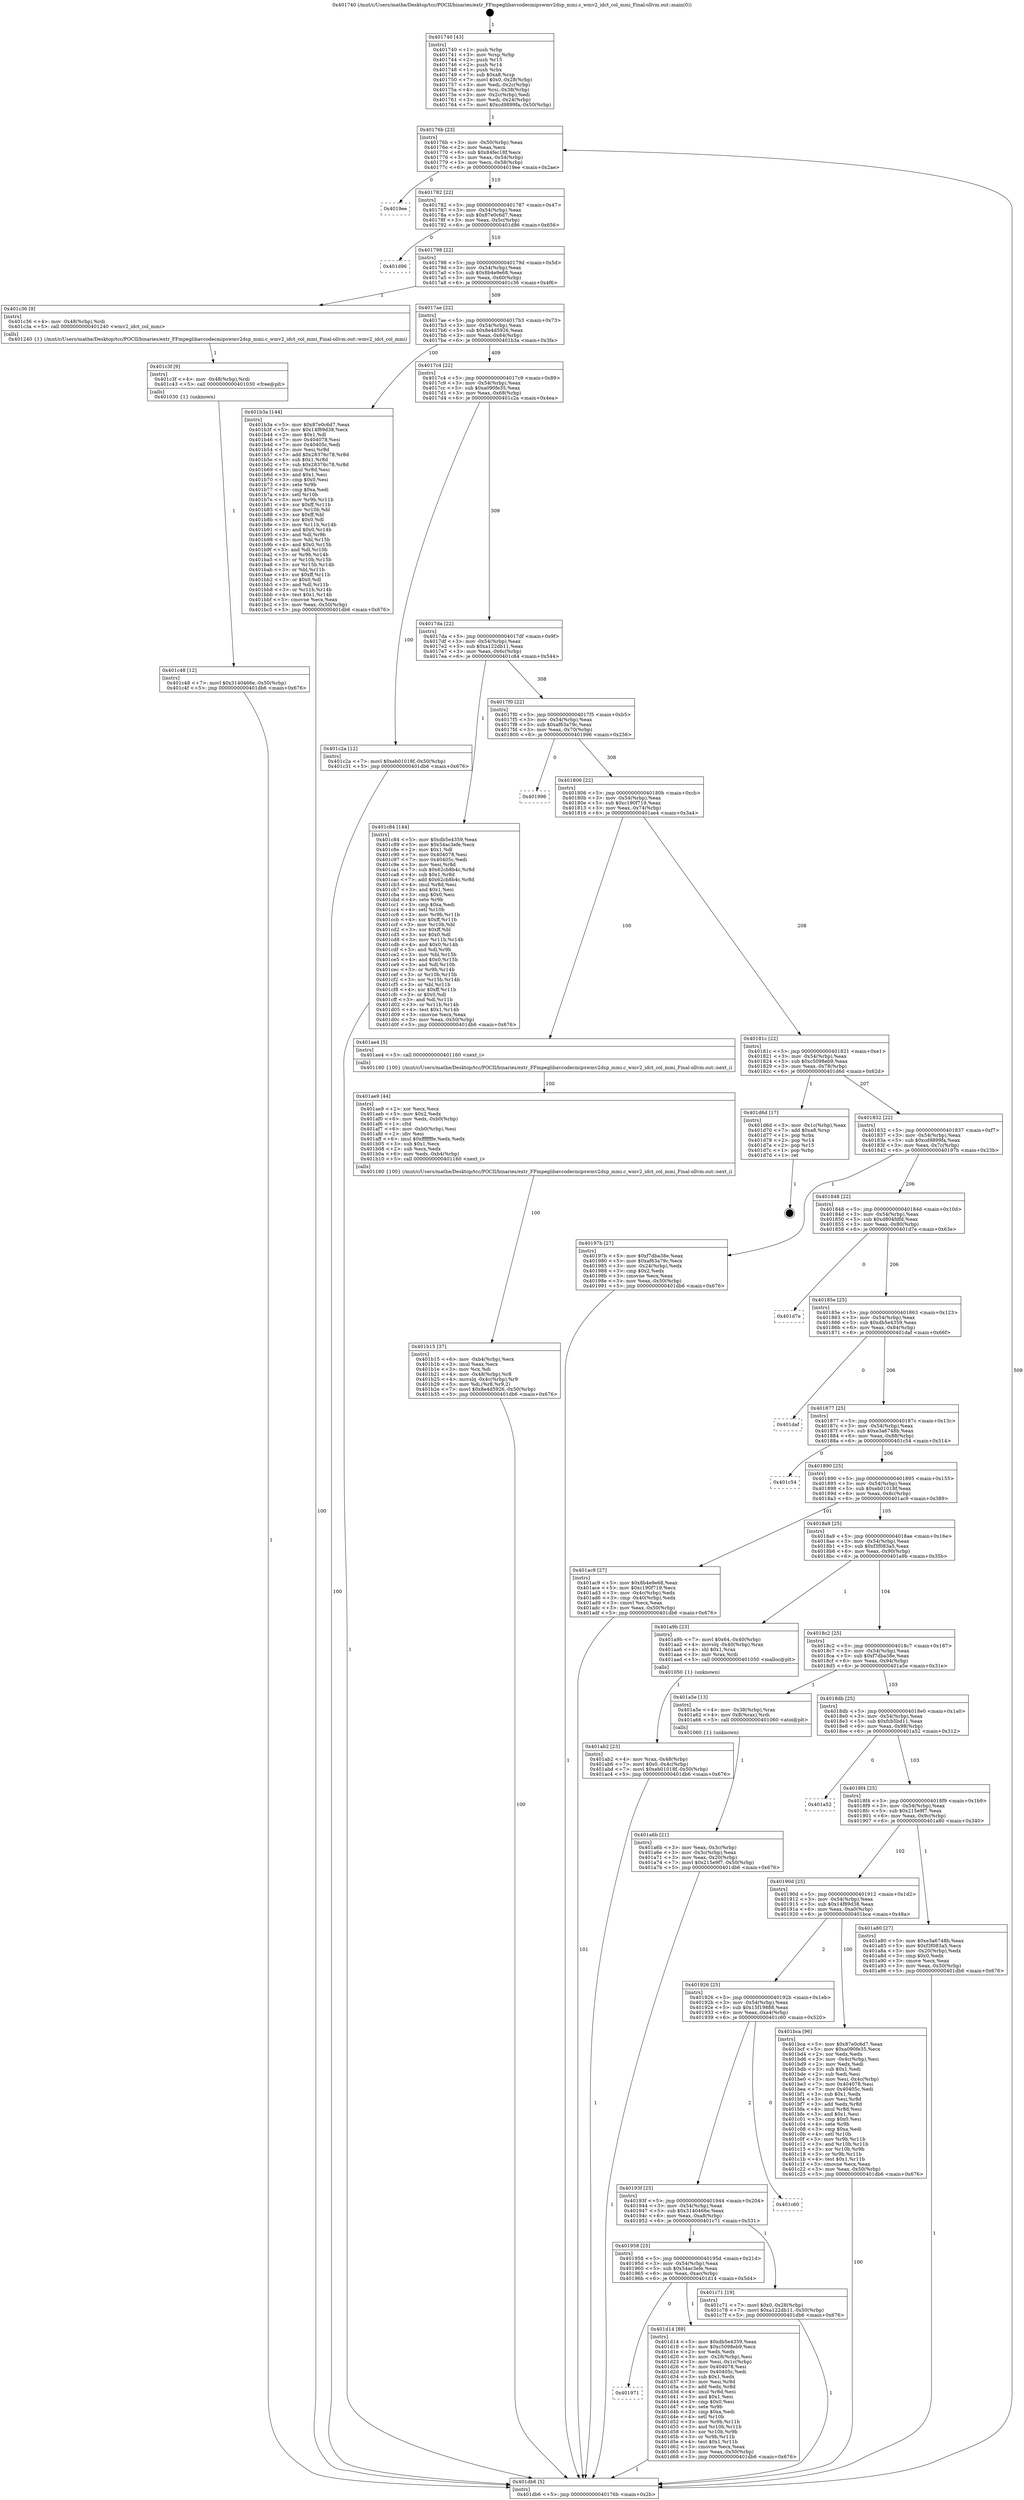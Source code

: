 digraph "0x401740" {
  label = "0x401740 (/mnt/c/Users/mathe/Desktop/tcc/POCII/binaries/extr_FFmpeglibavcodecmipswmv2dsp_mmi.c_wmv2_idct_col_mmi_Final-ollvm.out::main(0))"
  labelloc = "t"
  node[shape=record]

  Entry [label="",width=0.3,height=0.3,shape=circle,fillcolor=black,style=filled]
  "0x40176b" [label="{
     0x40176b [23]\l
     | [instrs]\l
     &nbsp;&nbsp;0x40176b \<+3\>: mov -0x50(%rbp),%eax\l
     &nbsp;&nbsp;0x40176e \<+2\>: mov %eax,%ecx\l
     &nbsp;&nbsp;0x401770 \<+6\>: sub $0x84fec18f,%ecx\l
     &nbsp;&nbsp;0x401776 \<+3\>: mov %eax,-0x54(%rbp)\l
     &nbsp;&nbsp;0x401779 \<+3\>: mov %ecx,-0x58(%rbp)\l
     &nbsp;&nbsp;0x40177c \<+6\>: je 00000000004019ee \<main+0x2ae\>\l
  }"]
  "0x4019ee" [label="{
     0x4019ee\l
  }", style=dashed]
  "0x401782" [label="{
     0x401782 [22]\l
     | [instrs]\l
     &nbsp;&nbsp;0x401782 \<+5\>: jmp 0000000000401787 \<main+0x47\>\l
     &nbsp;&nbsp;0x401787 \<+3\>: mov -0x54(%rbp),%eax\l
     &nbsp;&nbsp;0x40178a \<+5\>: sub $0x87e0c6d7,%eax\l
     &nbsp;&nbsp;0x40178f \<+3\>: mov %eax,-0x5c(%rbp)\l
     &nbsp;&nbsp;0x401792 \<+6\>: je 0000000000401d96 \<main+0x656\>\l
  }"]
  Exit [label="",width=0.3,height=0.3,shape=circle,fillcolor=black,style=filled,peripheries=2]
  "0x401d96" [label="{
     0x401d96\l
  }", style=dashed]
  "0x401798" [label="{
     0x401798 [22]\l
     | [instrs]\l
     &nbsp;&nbsp;0x401798 \<+5\>: jmp 000000000040179d \<main+0x5d\>\l
     &nbsp;&nbsp;0x40179d \<+3\>: mov -0x54(%rbp),%eax\l
     &nbsp;&nbsp;0x4017a0 \<+5\>: sub $0x8b4e9e68,%eax\l
     &nbsp;&nbsp;0x4017a5 \<+3\>: mov %eax,-0x60(%rbp)\l
     &nbsp;&nbsp;0x4017a8 \<+6\>: je 0000000000401c36 \<main+0x4f6\>\l
  }"]
  "0x401971" [label="{
     0x401971\l
  }", style=dashed]
  "0x401c36" [label="{
     0x401c36 [9]\l
     | [instrs]\l
     &nbsp;&nbsp;0x401c36 \<+4\>: mov -0x48(%rbp),%rdi\l
     &nbsp;&nbsp;0x401c3a \<+5\>: call 0000000000401240 \<wmv2_idct_col_mmi\>\l
     | [calls]\l
     &nbsp;&nbsp;0x401240 \{1\} (/mnt/c/Users/mathe/Desktop/tcc/POCII/binaries/extr_FFmpeglibavcodecmipswmv2dsp_mmi.c_wmv2_idct_col_mmi_Final-ollvm.out::wmv2_idct_col_mmi)\l
  }"]
  "0x4017ae" [label="{
     0x4017ae [22]\l
     | [instrs]\l
     &nbsp;&nbsp;0x4017ae \<+5\>: jmp 00000000004017b3 \<main+0x73\>\l
     &nbsp;&nbsp;0x4017b3 \<+3\>: mov -0x54(%rbp),%eax\l
     &nbsp;&nbsp;0x4017b6 \<+5\>: sub $0x8e4d5926,%eax\l
     &nbsp;&nbsp;0x4017bb \<+3\>: mov %eax,-0x64(%rbp)\l
     &nbsp;&nbsp;0x4017be \<+6\>: je 0000000000401b3a \<main+0x3fa\>\l
  }"]
  "0x401d14" [label="{
     0x401d14 [89]\l
     | [instrs]\l
     &nbsp;&nbsp;0x401d14 \<+5\>: mov $0xdb5e4359,%eax\l
     &nbsp;&nbsp;0x401d19 \<+5\>: mov $0xc5098eb9,%ecx\l
     &nbsp;&nbsp;0x401d1e \<+2\>: xor %edx,%edx\l
     &nbsp;&nbsp;0x401d20 \<+3\>: mov -0x28(%rbp),%esi\l
     &nbsp;&nbsp;0x401d23 \<+3\>: mov %esi,-0x1c(%rbp)\l
     &nbsp;&nbsp;0x401d26 \<+7\>: mov 0x404078,%esi\l
     &nbsp;&nbsp;0x401d2d \<+7\>: mov 0x40405c,%edi\l
     &nbsp;&nbsp;0x401d34 \<+3\>: sub $0x1,%edx\l
     &nbsp;&nbsp;0x401d37 \<+3\>: mov %esi,%r8d\l
     &nbsp;&nbsp;0x401d3a \<+3\>: add %edx,%r8d\l
     &nbsp;&nbsp;0x401d3d \<+4\>: imul %r8d,%esi\l
     &nbsp;&nbsp;0x401d41 \<+3\>: and $0x1,%esi\l
     &nbsp;&nbsp;0x401d44 \<+3\>: cmp $0x0,%esi\l
     &nbsp;&nbsp;0x401d47 \<+4\>: sete %r9b\l
     &nbsp;&nbsp;0x401d4b \<+3\>: cmp $0xa,%edi\l
     &nbsp;&nbsp;0x401d4e \<+4\>: setl %r10b\l
     &nbsp;&nbsp;0x401d52 \<+3\>: mov %r9b,%r11b\l
     &nbsp;&nbsp;0x401d55 \<+3\>: and %r10b,%r11b\l
     &nbsp;&nbsp;0x401d58 \<+3\>: xor %r10b,%r9b\l
     &nbsp;&nbsp;0x401d5b \<+3\>: or %r9b,%r11b\l
     &nbsp;&nbsp;0x401d5e \<+4\>: test $0x1,%r11b\l
     &nbsp;&nbsp;0x401d62 \<+3\>: cmovne %ecx,%eax\l
     &nbsp;&nbsp;0x401d65 \<+3\>: mov %eax,-0x50(%rbp)\l
     &nbsp;&nbsp;0x401d68 \<+5\>: jmp 0000000000401db6 \<main+0x676\>\l
  }"]
  "0x401b3a" [label="{
     0x401b3a [144]\l
     | [instrs]\l
     &nbsp;&nbsp;0x401b3a \<+5\>: mov $0x87e0c6d7,%eax\l
     &nbsp;&nbsp;0x401b3f \<+5\>: mov $0x14f89d38,%ecx\l
     &nbsp;&nbsp;0x401b44 \<+2\>: mov $0x1,%dl\l
     &nbsp;&nbsp;0x401b46 \<+7\>: mov 0x404078,%esi\l
     &nbsp;&nbsp;0x401b4d \<+7\>: mov 0x40405c,%edi\l
     &nbsp;&nbsp;0x401b54 \<+3\>: mov %esi,%r8d\l
     &nbsp;&nbsp;0x401b57 \<+7\>: add $0x28376c78,%r8d\l
     &nbsp;&nbsp;0x401b5e \<+4\>: sub $0x1,%r8d\l
     &nbsp;&nbsp;0x401b62 \<+7\>: sub $0x28376c78,%r8d\l
     &nbsp;&nbsp;0x401b69 \<+4\>: imul %r8d,%esi\l
     &nbsp;&nbsp;0x401b6d \<+3\>: and $0x1,%esi\l
     &nbsp;&nbsp;0x401b70 \<+3\>: cmp $0x0,%esi\l
     &nbsp;&nbsp;0x401b73 \<+4\>: sete %r9b\l
     &nbsp;&nbsp;0x401b77 \<+3\>: cmp $0xa,%edi\l
     &nbsp;&nbsp;0x401b7a \<+4\>: setl %r10b\l
     &nbsp;&nbsp;0x401b7e \<+3\>: mov %r9b,%r11b\l
     &nbsp;&nbsp;0x401b81 \<+4\>: xor $0xff,%r11b\l
     &nbsp;&nbsp;0x401b85 \<+3\>: mov %r10b,%bl\l
     &nbsp;&nbsp;0x401b88 \<+3\>: xor $0xff,%bl\l
     &nbsp;&nbsp;0x401b8b \<+3\>: xor $0x0,%dl\l
     &nbsp;&nbsp;0x401b8e \<+3\>: mov %r11b,%r14b\l
     &nbsp;&nbsp;0x401b91 \<+4\>: and $0x0,%r14b\l
     &nbsp;&nbsp;0x401b95 \<+3\>: and %dl,%r9b\l
     &nbsp;&nbsp;0x401b98 \<+3\>: mov %bl,%r15b\l
     &nbsp;&nbsp;0x401b9b \<+4\>: and $0x0,%r15b\l
     &nbsp;&nbsp;0x401b9f \<+3\>: and %dl,%r10b\l
     &nbsp;&nbsp;0x401ba2 \<+3\>: or %r9b,%r14b\l
     &nbsp;&nbsp;0x401ba5 \<+3\>: or %r10b,%r15b\l
     &nbsp;&nbsp;0x401ba8 \<+3\>: xor %r15b,%r14b\l
     &nbsp;&nbsp;0x401bab \<+3\>: or %bl,%r11b\l
     &nbsp;&nbsp;0x401bae \<+4\>: xor $0xff,%r11b\l
     &nbsp;&nbsp;0x401bb2 \<+3\>: or $0x0,%dl\l
     &nbsp;&nbsp;0x401bb5 \<+3\>: and %dl,%r11b\l
     &nbsp;&nbsp;0x401bb8 \<+3\>: or %r11b,%r14b\l
     &nbsp;&nbsp;0x401bbb \<+4\>: test $0x1,%r14b\l
     &nbsp;&nbsp;0x401bbf \<+3\>: cmovne %ecx,%eax\l
     &nbsp;&nbsp;0x401bc2 \<+3\>: mov %eax,-0x50(%rbp)\l
     &nbsp;&nbsp;0x401bc5 \<+5\>: jmp 0000000000401db6 \<main+0x676\>\l
  }"]
  "0x4017c4" [label="{
     0x4017c4 [22]\l
     | [instrs]\l
     &nbsp;&nbsp;0x4017c4 \<+5\>: jmp 00000000004017c9 \<main+0x89\>\l
     &nbsp;&nbsp;0x4017c9 \<+3\>: mov -0x54(%rbp),%eax\l
     &nbsp;&nbsp;0x4017cc \<+5\>: sub $0xa090fe35,%eax\l
     &nbsp;&nbsp;0x4017d1 \<+3\>: mov %eax,-0x68(%rbp)\l
     &nbsp;&nbsp;0x4017d4 \<+6\>: je 0000000000401c2a \<main+0x4ea\>\l
  }"]
  "0x401958" [label="{
     0x401958 [25]\l
     | [instrs]\l
     &nbsp;&nbsp;0x401958 \<+5\>: jmp 000000000040195d \<main+0x21d\>\l
     &nbsp;&nbsp;0x40195d \<+3\>: mov -0x54(%rbp),%eax\l
     &nbsp;&nbsp;0x401960 \<+5\>: sub $0x54ac3efe,%eax\l
     &nbsp;&nbsp;0x401965 \<+6\>: mov %eax,-0xac(%rbp)\l
     &nbsp;&nbsp;0x40196b \<+6\>: je 0000000000401d14 \<main+0x5d4\>\l
  }"]
  "0x401c2a" [label="{
     0x401c2a [12]\l
     | [instrs]\l
     &nbsp;&nbsp;0x401c2a \<+7\>: movl $0xeb01018f,-0x50(%rbp)\l
     &nbsp;&nbsp;0x401c31 \<+5\>: jmp 0000000000401db6 \<main+0x676\>\l
  }"]
  "0x4017da" [label="{
     0x4017da [22]\l
     | [instrs]\l
     &nbsp;&nbsp;0x4017da \<+5\>: jmp 00000000004017df \<main+0x9f\>\l
     &nbsp;&nbsp;0x4017df \<+3\>: mov -0x54(%rbp),%eax\l
     &nbsp;&nbsp;0x4017e2 \<+5\>: sub $0xa122db11,%eax\l
     &nbsp;&nbsp;0x4017e7 \<+3\>: mov %eax,-0x6c(%rbp)\l
     &nbsp;&nbsp;0x4017ea \<+6\>: je 0000000000401c84 \<main+0x544\>\l
  }"]
  "0x401c71" [label="{
     0x401c71 [19]\l
     | [instrs]\l
     &nbsp;&nbsp;0x401c71 \<+7\>: movl $0x0,-0x28(%rbp)\l
     &nbsp;&nbsp;0x401c78 \<+7\>: movl $0xa122db11,-0x50(%rbp)\l
     &nbsp;&nbsp;0x401c7f \<+5\>: jmp 0000000000401db6 \<main+0x676\>\l
  }"]
  "0x401c84" [label="{
     0x401c84 [144]\l
     | [instrs]\l
     &nbsp;&nbsp;0x401c84 \<+5\>: mov $0xdb5e4359,%eax\l
     &nbsp;&nbsp;0x401c89 \<+5\>: mov $0x54ac3efe,%ecx\l
     &nbsp;&nbsp;0x401c8e \<+2\>: mov $0x1,%dl\l
     &nbsp;&nbsp;0x401c90 \<+7\>: mov 0x404078,%esi\l
     &nbsp;&nbsp;0x401c97 \<+7\>: mov 0x40405c,%edi\l
     &nbsp;&nbsp;0x401c9e \<+3\>: mov %esi,%r8d\l
     &nbsp;&nbsp;0x401ca1 \<+7\>: sub $0x62cb8b4c,%r8d\l
     &nbsp;&nbsp;0x401ca8 \<+4\>: sub $0x1,%r8d\l
     &nbsp;&nbsp;0x401cac \<+7\>: add $0x62cb8b4c,%r8d\l
     &nbsp;&nbsp;0x401cb3 \<+4\>: imul %r8d,%esi\l
     &nbsp;&nbsp;0x401cb7 \<+3\>: and $0x1,%esi\l
     &nbsp;&nbsp;0x401cba \<+3\>: cmp $0x0,%esi\l
     &nbsp;&nbsp;0x401cbd \<+4\>: sete %r9b\l
     &nbsp;&nbsp;0x401cc1 \<+3\>: cmp $0xa,%edi\l
     &nbsp;&nbsp;0x401cc4 \<+4\>: setl %r10b\l
     &nbsp;&nbsp;0x401cc8 \<+3\>: mov %r9b,%r11b\l
     &nbsp;&nbsp;0x401ccb \<+4\>: xor $0xff,%r11b\l
     &nbsp;&nbsp;0x401ccf \<+3\>: mov %r10b,%bl\l
     &nbsp;&nbsp;0x401cd2 \<+3\>: xor $0xff,%bl\l
     &nbsp;&nbsp;0x401cd5 \<+3\>: xor $0x0,%dl\l
     &nbsp;&nbsp;0x401cd8 \<+3\>: mov %r11b,%r14b\l
     &nbsp;&nbsp;0x401cdb \<+4\>: and $0x0,%r14b\l
     &nbsp;&nbsp;0x401cdf \<+3\>: and %dl,%r9b\l
     &nbsp;&nbsp;0x401ce2 \<+3\>: mov %bl,%r15b\l
     &nbsp;&nbsp;0x401ce5 \<+4\>: and $0x0,%r15b\l
     &nbsp;&nbsp;0x401ce9 \<+3\>: and %dl,%r10b\l
     &nbsp;&nbsp;0x401cec \<+3\>: or %r9b,%r14b\l
     &nbsp;&nbsp;0x401cef \<+3\>: or %r10b,%r15b\l
     &nbsp;&nbsp;0x401cf2 \<+3\>: xor %r15b,%r14b\l
     &nbsp;&nbsp;0x401cf5 \<+3\>: or %bl,%r11b\l
     &nbsp;&nbsp;0x401cf8 \<+4\>: xor $0xff,%r11b\l
     &nbsp;&nbsp;0x401cfc \<+3\>: or $0x0,%dl\l
     &nbsp;&nbsp;0x401cff \<+3\>: and %dl,%r11b\l
     &nbsp;&nbsp;0x401d02 \<+3\>: or %r11b,%r14b\l
     &nbsp;&nbsp;0x401d05 \<+4\>: test $0x1,%r14b\l
     &nbsp;&nbsp;0x401d09 \<+3\>: cmovne %ecx,%eax\l
     &nbsp;&nbsp;0x401d0c \<+3\>: mov %eax,-0x50(%rbp)\l
     &nbsp;&nbsp;0x401d0f \<+5\>: jmp 0000000000401db6 \<main+0x676\>\l
  }"]
  "0x4017f0" [label="{
     0x4017f0 [22]\l
     | [instrs]\l
     &nbsp;&nbsp;0x4017f0 \<+5\>: jmp 00000000004017f5 \<main+0xb5\>\l
     &nbsp;&nbsp;0x4017f5 \<+3\>: mov -0x54(%rbp),%eax\l
     &nbsp;&nbsp;0x4017f8 \<+5\>: sub $0xaf63a79c,%eax\l
     &nbsp;&nbsp;0x4017fd \<+3\>: mov %eax,-0x70(%rbp)\l
     &nbsp;&nbsp;0x401800 \<+6\>: je 0000000000401996 \<main+0x256\>\l
  }"]
  "0x40193f" [label="{
     0x40193f [25]\l
     | [instrs]\l
     &nbsp;&nbsp;0x40193f \<+5\>: jmp 0000000000401944 \<main+0x204\>\l
     &nbsp;&nbsp;0x401944 \<+3\>: mov -0x54(%rbp),%eax\l
     &nbsp;&nbsp;0x401947 \<+5\>: sub $0x3140466e,%eax\l
     &nbsp;&nbsp;0x40194c \<+6\>: mov %eax,-0xa8(%rbp)\l
     &nbsp;&nbsp;0x401952 \<+6\>: je 0000000000401c71 \<main+0x531\>\l
  }"]
  "0x401996" [label="{
     0x401996\l
  }", style=dashed]
  "0x401806" [label="{
     0x401806 [22]\l
     | [instrs]\l
     &nbsp;&nbsp;0x401806 \<+5\>: jmp 000000000040180b \<main+0xcb\>\l
     &nbsp;&nbsp;0x40180b \<+3\>: mov -0x54(%rbp),%eax\l
     &nbsp;&nbsp;0x40180e \<+5\>: sub $0xc190f719,%eax\l
     &nbsp;&nbsp;0x401813 \<+3\>: mov %eax,-0x74(%rbp)\l
     &nbsp;&nbsp;0x401816 \<+6\>: je 0000000000401ae4 \<main+0x3a4\>\l
  }"]
  "0x401c60" [label="{
     0x401c60\l
  }", style=dashed]
  "0x401ae4" [label="{
     0x401ae4 [5]\l
     | [instrs]\l
     &nbsp;&nbsp;0x401ae4 \<+5\>: call 0000000000401160 \<next_i\>\l
     | [calls]\l
     &nbsp;&nbsp;0x401160 \{100\} (/mnt/c/Users/mathe/Desktop/tcc/POCII/binaries/extr_FFmpeglibavcodecmipswmv2dsp_mmi.c_wmv2_idct_col_mmi_Final-ollvm.out::next_i)\l
  }"]
  "0x40181c" [label="{
     0x40181c [22]\l
     | [instrs]\l
     &nbsp;&nbsp;0x40181c \<+5\>: jmp 0000000000401821 \<main+0xe1\>\l
     &nbsp;&nbsp;0x401821 \<+3\>: mov -0x54(%rbp),%eax\l
     &nbsp;&nbsp;0x401824 \<+5\>: sub $0xc5098eb9,%eax\l
     &nbsp;&nbsp;0x401829 \<+3\>: mov %eax,-0x78(%rbp)\l
     &nbsp;&nbsp;0x40182c \<+6\>: je 0000000000401d6d \<main+0x62d\>\l
  }"]
  "0x401c48" [label="{
     0x401c48 [12]\l
     | [instrs]\l
     &nbsp;&nbsp;0x401c48 \<+7\>: movl $0x3140466e,-0x50(%rbp)\l
     &nbsp;&nbsp;0x401c4f \<+5\>: jmp 0000000000401db6 \<main+0x676\>\l
  }"]
  "0x401d6d" [label="{
     0x401d6d [17]\l
     | [instrs]\l
     &nbsp;&nbsp;0x401d6d \<+3\>: mov -0x1c(%rbp),%eax\l
     &nbsp;&nbsp;0x401d70 \<+7\>: add $0xa8,%rsp\l
     &nbsp;&nbsp;0x401d77 \<+1\>: pop %rbx\l
     &nbsp;&nbsp;0x401d78 \<+2\>: pop %r14\l
     &nbsp;&nbsp;0x401d7a \<+2\>: pop %r15\l
     &nbsp;&nbsp;0x401d7c \<+1\>: pop %rbp\l
     &nbsp;&nbsp;0x401d7d \<+1\>: ret\l
  }"]
  "0x401832" [label="{
     0x401832 [22]\l
     | [instrs]\l
     &nbsp;&nbsp;0x401832 \<+5\>: jmp 0000000000401837 \<main+0xf7\>\l
     &nbsp;&nbsp;0x401837 \<+3\>: mov -0x54(%rbp),%eax\l
     &nbsp;&nbsp;0x40183a \<+5\>: sub $0xcd9899fa,%eax\l
     &nbsp;&nbsp;0x40183f \<+3\>: mov %eax,-0x7c(%rbp)\l
     &nbsp;&nbsp;0x401842 \<+6\>: je 000000000040197b \<main+0x23b\>\l
  }"]
  "0x401c3f" [label="{
     0x401c3f [9]\l
     | [instrs]\l
     &nbsp;&nbsp;0x401c3f \<+4\>: mov -0x48(%rbp),%rdi\l
     &nbsp;&nbsp;0x401c43 \<+5\>: call 0000000000401030 \<free@plt\>\l
     | [calls]\l
     &nbsp;&nbsp;0x401030 \{1\} (unknown)\l
  }"]
  "0x40197b" [label="{
     0x40197b [27]\l
     | [instrs]\l
     &nbsp;&nbsp;0x40197b \<+5\>: mov $0xf7dba38e,%eax\l
     &nbsp;&nbsp;0x401980 \<+5\>: mov $0xaf63a79c,%ecx\l
     &nbsp;&nbsp;0x401985 \<+3\>: mov -0x24(%rbp),%edx\l
     &nbsp;&nbsp;0x401988 \<+3\>: cmp $0x2,%edx\l
     &nbsp;&nbsp;0x40198b \<+3\>: cmovne %ecx,%eax\l
     &nbsp;&nbsp;0x40198e \<+3\>: mov %eax,-0x50(%rbp)\l
     &nbsp;&nbsp;0x401991 \<+5\>: jmp 0000000000401db6 \<main+0x676\>\l
  }"]
  "0x401848" [label="{
     0x401848 [22]\l
     | [instrs]\l
     &nbsp;&nbsp;0x401848 \<+5\>: jmp 000000000040184d \<main+0x10d\>\l
     &nbsp;&nbsp;0x40184d \<+3\>: mov -0x54(%rbp),%eax\l
     &nbsp;&nbsp;0x401850 \<+5\>: sub $0xd804fdfd,%eax\l
     &nbsp;&nbsp;0x401855 \<+3\>: mov %eax,-0x80(%rbp)\l
     &nbsp;&nbsp;0x401858 \<+6\>: je 0000000000401d7e \<main+0x63e\>\l
  }"]
  "0x401db6" [label="{
     0x401db6 [5]\l
     | [instrs]\l
     &nbsp;&nbsp;0x401db6 \<+5\>: jmp 000000000040176b \<main+0x2b\>\l
  }"]
  "0x401740" [label="{
     0x401740 [43]\l
     | [instrs]\l
     &nbsp;&nbsp;0x401740 \<+1\>: push %rbp\l
     &nbsp;&nbsp;0x401741 \<+3\>: mov %rsp,%rbp\l
     &nbsp;&nbsp;0x401744 \<+2\>: push %r15\l
     &nbsp;&nbsp;0x401746 \<+2\>: push %r14\l
     &nbsp;&nbsp;0x401748 \<+1\>: push %rbx\l
     &nbsp;&nbsp;0x401749 \<+7\>: sub $0xa8,%rsp\l
     &nbsp;&nbsp;0x401750 \<+7\>: movl $0x0,-0x28(%rbp)\l
     &nbsp;&nbsp;0x401757 \<+3\>: mov %edi,-0x2c(%rbp)\l
     &nbsp;&nbsp;0x40175a \<+4\>: mov %rsi,-0x38(%rbp)\l
     &nbsp;&nbsp;0x40175e \<+3\>: mov -0x2c(%rbp),%edi\l
     &nbsp;&nbsp;0x401761 \<+3\>: mov %edi,-0x24(%rbp)\l
     &nbsp;&nbsp;0x401764 \<+7\>: movl $0xcd9899fa,-0x50(%rbp)\l
  }"]
  "0x401926" [label="{
     0x401926 [25]\l
     | [instrs]\l
     &nbsp;&nbsp;0x401926 \<+5\>: jmp 000000000040192b \<main+0x1eb\>\l
     &nbsp;&nbsp;0x40192b \<+3\>: mov -0x54(%rbp),%eax\l
     &nbsp;&nbsp;0x40192e \<+5\>: sub $0x15f19888,%eax\l
     &nbsp;&nbsp;0x401933 \<+6\>: mov %eax,-0xa4(%rbp)\l
     &nbsp;&nbsp;0x401939 \<+6\>: je 0000000000401c60 \<main+0x520\>\l
  }"]
  "0x401d7e" [label="{
     0x401d7e\l
  }", style=dashed]
  "0x40185e" [label="{
     0x40185e [25]\l
     | [instrs]\l
     &nbsp;&nbsp;0x40185e \<+5\>: jmp 0000000000401863 \<main+0x123\>\l
     &nbsp;&nbsp;0x401863 \<+3\>: mov -0x54(%rbp),%eax\l
     &nbsp;&nbsp;0x401866 \<+5\>: sub $0xdb5e4359,%eax\l
     &nbsp;&nbsp;0x40186b \<+6\>: mov %eax,-0x84(%rbp)\l
     &nbsp;&nbsp;0x401871 \<+6\>: je 0000000000401daf \<main+0x66f\>\l
  }"]
  "0x401bca" [label="{
     0x401bca [96]\l
     | [instrs]\l
     &nbsp;&nbsp;0x401bca \<+5\>: mov $0x87e0c6d7,%eax\l
     &nbsp;&nbsp;0x401bcf \<+5\>: mov $0xa090fe35,%ecx\l
     &nbsp;&nbsp;0x401bd4 \<+2\>: xor %edx,%edx\l
     &nbsp;&nbsp;0x401bd6 \<+3\>: mov -0x4c(%rbp),%esi\l
     &nbsp;&nbsp;0x401bd9 \<+2\>: mov %edx,%edi\l
     &nbsp;&nbsp;0x401bdb \<+3\>: sub $0x1,%edi\l
     &nbsp;&nbsp;0x401bde \<+2\>: sub %edi,%esi\l
     &nbsp;&nbsp;0x401be0 \<+3\>: mov %esi,-0x4c(%rbp)\l
     &nbsp;&nbsp;0x401be3 \<+7\>: mov 0x404078,%esi\l
     &nbsp;&nbsp;0x401bea \<+7\>: mov 0x40405c,%edi\l
     &nbsp;&nbsp;0x401bf1 \<+3\>: sub $0x1,%edx\l
     &nbsp;&nbsp;0x401bf4 \<+3\>: mov %esi,%r8d\l
     &nbsp;&nbsp;0x401bf7 \<+3\>: add %edx,%r8d\l
     &nbsp;&nbsp;0x401bfa \<+4\>: imul %r8d,%esi\l
     &nbsp;&nbsp;0x401bfe \<+3\>: and $0x1,%esi\l
     &nbsp;&nbsp;0x401c01 \<+3\>: cmp $0x0,%esi\l
     &nbsp;&nbsp;0x401c04 \<+4\>: sete %r9b\l
     &nbsp;&nbsp;0x401c08 \<+3\>: cmp $0xa,%edi\l
     &nbsp;&nbsp;0x401c0b \<+4\>: setl %r10b\l
     &nbsp;&nbsp;0x401c0f \<+3\>: mov %r9b,%r11b\l
     &nbsp;&nbsp;0x401c12 \<+3\>: and %r10b,%r11b\l
     &nbsp;&nbsp;0x401c15 \<+3\>: xor %r10b,%r9b\l
     &nbsp;&nbsp;0x401c18 \<+3\>: or %r9b,%r11b\l
     &nbsp;&nbsp;0x401c1b \<+4\>: test $0x1,%r11b\l
     &nbsp;&nbsp;0x401c1f \<+3\>: cmovne %ecx,%eax\l
     &nbsp;&nbsp;0x401c22 \<+3\>: mov %eax,-0x50(%rbp)\l
     &nbsp;&nbsp;0x401c25 \<+5\>: jmp 0000000000401db6 \<main+0x676\>\l
  }"]
  "0x401daf" [label="{
     0x401daf\l
  }", style=dashed]
  "0x401877" [label="{
     0x401877 [25]\l
     | [instrs]\l
     &nbsp;&nbsp;0x401877 \<+5\>: jmp 000000000040187c \<main+0x13c\>\l
     &nbsp;&nbsp;0x40187c \<+3\>: mov -0x54(%rbp),%eax\l
     &nbsp;&nbsp;0x40187f \<+5\>: sub $0xe3a6748b,%eax\l
     &nbsp;&nbsp;0x401884 \<+6\>: mov %eax,-0x88(%rbp)\l
     &nbsp;&nbsp;0x40188a \<+6\>: je 0000000000401c54 \<main+0x514\>\l
  }"]
  "0x401b15" [label="{
     0x401b15 [37]\l
     | [instrs]\l
     &nbsp;&nbsp;0x401b15 \<+6\>: mov -0xb4(%rbp),%ecx\l
     &nbsp;&nbsp;0x401b1b \<+3\>: imul %eax,%ecx\l
     &nbsp;&nbsp;0x401b1e \<+3\>: mov %cx,%di\l
     &nbsp;&nbsp;0x401b21 \<+4\>: mov -0x48(%rbp),%r8\l
     &nbsp;&nbsp;0x401b25 \<+4\>: movslq -0x4c(%rbp),%r9\l
     &nbsp;&nbsp;0x401b29 \<+5\>: mov %di,(%r8,%r9,2)\l
     &nbsp;&nbsp;0x401b2e \<+7\>: movl $0x8e4d5926,-0x50(%rbp)\l
     &nbsp;&nbsp;0x401b35 \<+5\>: jmp 0000000000401db6 \<main+0x676\>\l
  }"]
  "0x401c54" [label="{
     0x401c54\l
  }", style=dashed]
  "0x401890" [label="{
     0x401890 [25]\l
     | [instrs]\l
     &nbsp;&nbsp;0x401890 \<+5\>: jmp 0000000000401895 \<main+0x155\>\l
     &nbsp;&nbsp;0x401895 \<+3\>: mov -0x54(%rbp),%eax\l
     &nbsp;&nbsp;0x401898 \<+5\>: sub $0xeb01018f,%eax\l
     &nbsp;&nbsp;0x40189d \<+6\>: mov %eax,-0x8c(%rbp)\l
     &nbsp;&nbsp;0x4018a3 \<+6\>: je 0000000000401ac9 \<main+0x389\>\l
  }"]
  "0x401ae9" [label="{
     0x401ae9 [44]\l
     | [instrs]\l
     &nbsp;&nbsp;0x401ae9 \<+2\>: xor %ecx,%ecx\l
     &nbsp;&nbsp;0x401aeb \<+5\>: mov $0x2,%edx\l
     &nbsp;&nbsp;0x401af0 \<+6\>: mov %edx,-0xb0(%rbp)\l
     &nbsp;&nbsp;0x401af6 \<+1\>: cltd\l
     &nbsp;&nbsp;0x401af7 \<+6\>: mov -0xb0(%rbp),%esi\l
     &nbsp;&nbsp;0x401afd \<+2\>: idiv %esi\l
     &nbsp;&nbsp;0x401aff \<+6\>: imul $0xfffffffe,%edx,%edx\l
     &nbsp;&nbsp;0x401b05 \<+3\>: sub $0x1,%ecx\l
     &nbsp;&nbsp;0x401b08 \<+2\>: sub %ecx,%edx\l
     &nbsp;&nbsp;0x401b0a \<+6\>: mov %edx,-0xb4(%rbp)\l
     &nbsp;&nbsp;0x401b10 \<+5\>: call 0000000000401160 \<next_i\>\l
     | [calls]\l
     &nbsp;&nbsp;0x401160 \{100\} (/mnt/c/Users/mathe/Desktop/tcc/POCII/binaries/extr_FFmpeglibavcodecmipswmv2dsp_mmi.c_wmv2_idct_col_mmi_Final-ollvm.out::next_i)\l
  }"]
  "0x401ac9" [label="{
     0x401ac9 [27]\l
     | [instrs]\l
     &nbsp;&nbsp;0x401ac9 \<+5\>: mov $0x8b4e9e68,%eax\l
     &nbsp;&nbsp;0x401ace \<+5\>: mov $0xc190f719,%ecx\l
     &nbsp;&nbsp;0x401ad3 \<+3\>: mov -0x4c(%rbp),%edx\l
     &nbsp;&nbsp;0x401ad6 \<+3\>: cmp -0x40(%rbp),%edx\l
     &nbsp;&nbsp;0x401ad9 \<+3\>: cmovl %ecx,%eax\l
     &nbsp;&nbsp;0x401adc \<+3\>: mov %eax,-0x50(%rbp)\l
     &nbsp;&nbsp;0x401adf \<+5\>: jmp 0000000000401db6 \<main+0x676\>\l
  }"]
  "0x4018a9" [label="{
     0x4018a9 [25]\l
     | [instrs]\l
     &nbsp;&nbsp;0x4018a9 \<+5\>: jmp 00000000004018ae \<main+0x16e\>\l
     &nbsp;&nbsp;0x4018ae \<+3\>: mov -0x54(%rbp),%eax\l
     &nbsp;&nbsp;0x4018b1 \<+5\>: sub $0xf3f083a5,%eax\l
     &nbsp;&nbsp;0x4018b6 \<+6\>: mov %eax,-0x90(%rbp)\l
     &nbsp;&nbsp;0x4018bc \<+6\>: je 0000000000401a9b \<main+0x35b\>\l
  }"]
  "0x401ab2" [label="{
     0x401ab2 [23]\l
     | [instrs]\l
     &nbsp;&nbsp;0x401ab2 \<+4\>: mov %rax,-0x48(%rbp)\l
     &nbsp;&nbsp;0x401ab6 \<+7\>: movl $0x0,-0x4c(%rbp)\l
     &nbsp;&nbsp;0x401abd \<+7\>: movl $0xeb01018f,-0x50(%rbp)\l
     &nbsp;&nbsp;0x401ac4 \<+5\>: jmp 0000000000401db6 \<main+0x676\>\l
  }"]
  "0x401a9b" [label="{
     0x401a9b [23]\l
     | [instrs]\l
     &nbsp;&nbsp;0x401a9b \<+7\>: movl $0x64,-0x40(%rbp)\l
     &nbsp;&nbsp;0x401aa2 \<+4\>: movslq -0x40(%rbp),%rax\l
     &nbsp;&nbsp;0x401aa6 \<+4\>: shl $0x1,%rax\l
     &nbsp;&nbsp;0x401aaa \<+3\>: mov %rax,%rdi\l
     &nbsp;&nbsp;0x401aad \<+5\>: call 0000000000401050 \<malloc@plt\>\l
     | [calls]\l
     &nbsp;&nbsp;0x401050 \{1\} (unknown)\l
  }"]
  "0x4018c2" [label="{
     0x4018c2 [25]\l
     | [instrs]\l
     &nbsp;&nbsp;0x4018c2 \<+5\>: jmp 00000000004018c7 \<main+0x187\>\l
     &nbsp;&nbsp;0x4018c7 \<+3\>: mov -0x54(%rbp),%eax\l
     &nbsp;&nbsp;0x4018ca \<+5\>: sub $0xf7dba38e,%eax\l
     &nbsp;&nbsp;0x4018cf \<+6\>: mov %eax,-0x94(%rbp)\l
     &nbsp;&nbsp;0x4018d5 \<+6\>: je 0000000000401a5e \<main+0x31e\>\l
  }"]
  "0x40190d" [label="{
     0x40190d [25]\l
     | [instrs]\l
     &nbsp;&nbsp;0x40190d \<+5\>: jmp 0000000000401912 \<main+0x1d2\>\l
     &nbsp;&nbsp;0x401912 \<+3\>: mov -0x54(%rbp),%eax\l
     &nbsp;&nbsp;0x401915 \<+5\>: sub $0x14f89d38,%eax\l
     &nbsp;&nbsp;0x40191a \<+6\>: mov %eax,-0xa0(%rbp)\l
     &nbsp;&nbsp;0x401920 \<+6\>: je 0000000000401bca \<main+0x48a\>\l
  }"]
  "0x401a5e" [label="{
     0x401a5e [13]\l
     | [instrs]\l
     &nbsp;&nbsp;0x401a5e \<+4\>: mov -0x38(%rbp),%rax\l
     &nbsp;&nbsp;0x401a62 \<+4\>: mov 0x8(%rax),%rdi\l
     &nbsp;&nbsp;0x401a66 \<+5\>: call 0000000000401060 \<atoi@plt\>\l
     | [calls]\l
     &nbsp;&nbsp;0x401060 \{1\} (unknown)\l
  }"]
  "0x4018db" [label="{
     0x4018db [25]\l
     | [instrs]\l
     &nbsp;&nbsp;0x4018db \<+5\>: jmp 00000000004018e0 \<main+0x1a0\>\l
     &nbsp;&nbsp;0x4018e0 \<+3\>: mov -0x54(%rbp),%eax\l
     &nbsp;&nbsp;0x4018e3 \<+5\>: sub $0xfcb5bd11,%eax\l
     &nbsp;&nbsp;0x4018e8 \<+6\>: mov %eax,-0x98(%rbp)\l
     &nbsp;&nbsp;0x4018ee \<+6\>: je 0000000000401a52 \<main+0x312\>\l
  }"]
  "0x401a6b" [label="{
     0x401a6b [21]\l
     | [instrs]\l
     &nbsp;&nbsp;0x401a6b \<+3\>: mov %eax,-0x3c(%rbp)\l
     &nbsp;&nbsp;0x401a6e \<+3\>: mov -0x3c(%rbp),%eax\l
     &nbsp;&nbsp;0x401a71 \<+3\>: mov %eax,-0x20(%rbp)\l
     &nbsp;&nbsp;0x401a74 \<+7\>: movl $0x215e9f7,-0x50(%rbp)\l
     &nbsp;&nbsp;0x401a7b \<+5\>: jmp 0000000000401db6 \<main+0x676\>\l
  }"]
  "0x401a80" [label="{
     0x401a80 [27]\l
     | [instrs]\l
     &nbsp;&nbsp;0x401a80 \<+5\>: mov $0xe3a6748b,%eax\l
     &nbsp;&nbsp;0x401a85 \<+5\>: mov $0xf3f083a5,%ecx\l
     &nbsp;&nbsp;0x401a8a \<+3\>: mov -0x20(%rbp),%edx\l
     &nbsp;&nbsp;0x401a8d \<+3\>: cmp $0x0,%edx\l
     &nbsp;&nbsp;0x401a90 \<+3\>: cmove %ecx,%eax\l
     &nbsp;&nbsp;0x401a93 \<+3\>: mov %eax,-0x50(%rbp)\l
     &nbsp;&nbsp;0x401a96 \<+5\>: jmp 0000000000401db6 \<main+0x676\>\l
  }"]
  "0x401a52" [label="{
     0x401a52\l
  }", style=dashed]
  "0x4018f4" [label="{
     0x4018f4 [25]\l
     | [instrs]\l
     &nbsp;&nbsp;0x4018f4 \<+5\>: jmp 00000000004018f9 \<main+0x1b9\>\l
     &nbsp;&nbsp;0x4018f9 \<+3\>: mov -0x54(%rbp),%eax\l
     &nbsp;&nbsp;0x4018fc \<+5\>: sub $0x215e9f7,%eax\l
     &nbsp;&nbsp;0x401901 \<+6\>: mov %eax,-0x9c(%rbp)\l
     &nbsp;&nbsp;0x401907 \<+6\>: je 0000000000401a80 \<main+0x340\>\l
  }"]
  Entry -> "0x401740" [label=" 1"]
  "0x40176b" -> "0x4019ee" [label=" 0"]
  "0x40176b" -> "0x401782" [label=" 510"]
  "0x401d6d" -> Exit [label=" 1"]
  "0x401782" -> "0x401d96" [label=" 0"]
  "0x401782" -> "0x401798" [label=" 510"]
  "0x401d14" -> "0x401db6" [label=" 1"]
  "0x401798" -> "0x401c36" [label=" 1"]
  "0x401798" -> "0x4017ae" [label=" 509"]
  "0x401958" -> "0x401971" [label=" 0"]
  "0x4017ae" -> "0x401b3a" [label=" 100"]
  "0x4017ae" -> "0x4017c4" [label=" 409"]
  "0x401958" -> "0x401d14" [label=" 1"]
  "0x4017c4" -> "0x401c2a" [label=" 100"]
  "0x4017c4" -> "0x4017da" [label=" 309"]
  "0x401c84" -> "0x401db6" [label=" 1"]
  "0x4017da" -> "0x401c84" [label=" 1"]
  "0x4017da" -> "0x4017f0" [label=" 308"]
  "0x401c71" -> "0x401db6" [label=" 1"]
  "0x4017f0" -> "0x401996" [label=" 0"]
  "0x4017f0" -> "0x401806" [label=" 308"]
  "0x40193f" -> "0x401c71" [label=" 1"]
  "0x401806" -> "0x401ae4" [label=" 100"]
  "0x401806" -> "0x40181c" [label=" 208"]
  "0x40193f" -> "0x401958" [label=" 1"]
  "0x40181c" -> "0x401d6d" [label=" 1"]
  "0x40181c" -> "0x401832" [label=" 207"]
  "0x401926" -> "0x401c60" [label=" 0"]
  "0x401832" -> "0x40197b" [label=" 1"]
  "0x401832" -> "0x401848" [label=" 206"]
  "0x40197b" -> "0x401db6" [label=" 1"]
  "0x401740" -> "0x40176b" [label=" 1"]
  "0x401db6" -> "0x40176b" [label=" 509"]
  "0x401926" -> "0x40193f" [label=" 2"]
  "0x401848" -> "0x401d7e" [label=" 0"]
  "0x401848" -> "0x40185e" [label=" 206"]
  "0x401c48" -> "0x401db6" [label=" 1"]
  "0x40185e" -> "0x401daf" [label=" 0"]
  "0x40185e" -> "0x401877" [label=" 206"]
  "0x401c3f" -> "0x401c48" [label=" 1"]
  "0x401877" -> "0x401c54" [label=" 0"]
  "0x401877" -> "0x401890" [label=" 206"]
  "0x401c2a" -> "0x401db6" [label=" 100"]
  "0x401890" -> "0x401ac9" [label=" 101"]
  "0x401890" -> "0x4018a9" [label=" 105"]
  "0x401bca" -> "0x401db6" [label=" 100"]
  "0x4018a9" -> "0x401a9b" [label=" 1"]
  "0x4018a9" -> "0x4018c2" [label=" 104"]
  "0x40190d" -> "0x401926" [label=" 2"]
  "0x4018c2" -> "0x401a5e" [label=" 1"]
  "0x4018c2" -> "0x4018db" [label=" 103"]
  "0x401a5e" -> "0x401a6b" [label=" 1"]
  "0x401a6b" -> "0x401db6" [label=" 1"]
  "0x40190d" -> "0x401bca" [label=" 100"]
  "0x4018db" -> "0x401a52" [label=" 0"]
  "0x4018db" -> "0x4018f4" [label=" 103"]
  "0x401c36" -> "0x401c3f" [label=" 1"]
  "0x4018f4" -> "0x401a80" [label=" 1"]
  "0x4018f4" -> "0x40190d" [label=" 102"]
  "0x401a80" -> "0x401db6" [label=" 1"]
  "0x401a9b" -> "0x401ab2" [label=" 1"]
  "0x401ab2" -> "0x401db6" [label=" 1"]
  "0x401ac9" -> "0x401db6" [label=" 101"]
  "0x401ae4" -> "0x401ae9" [label=" 100"]
  "0x401ae9" -> "0x401b15" [label=" 100"]
  "0x401b15" -> "0x401db6" [label=" 100"]
  "0x401b3a" -> "0x401db6" [label=" 100"]
}
